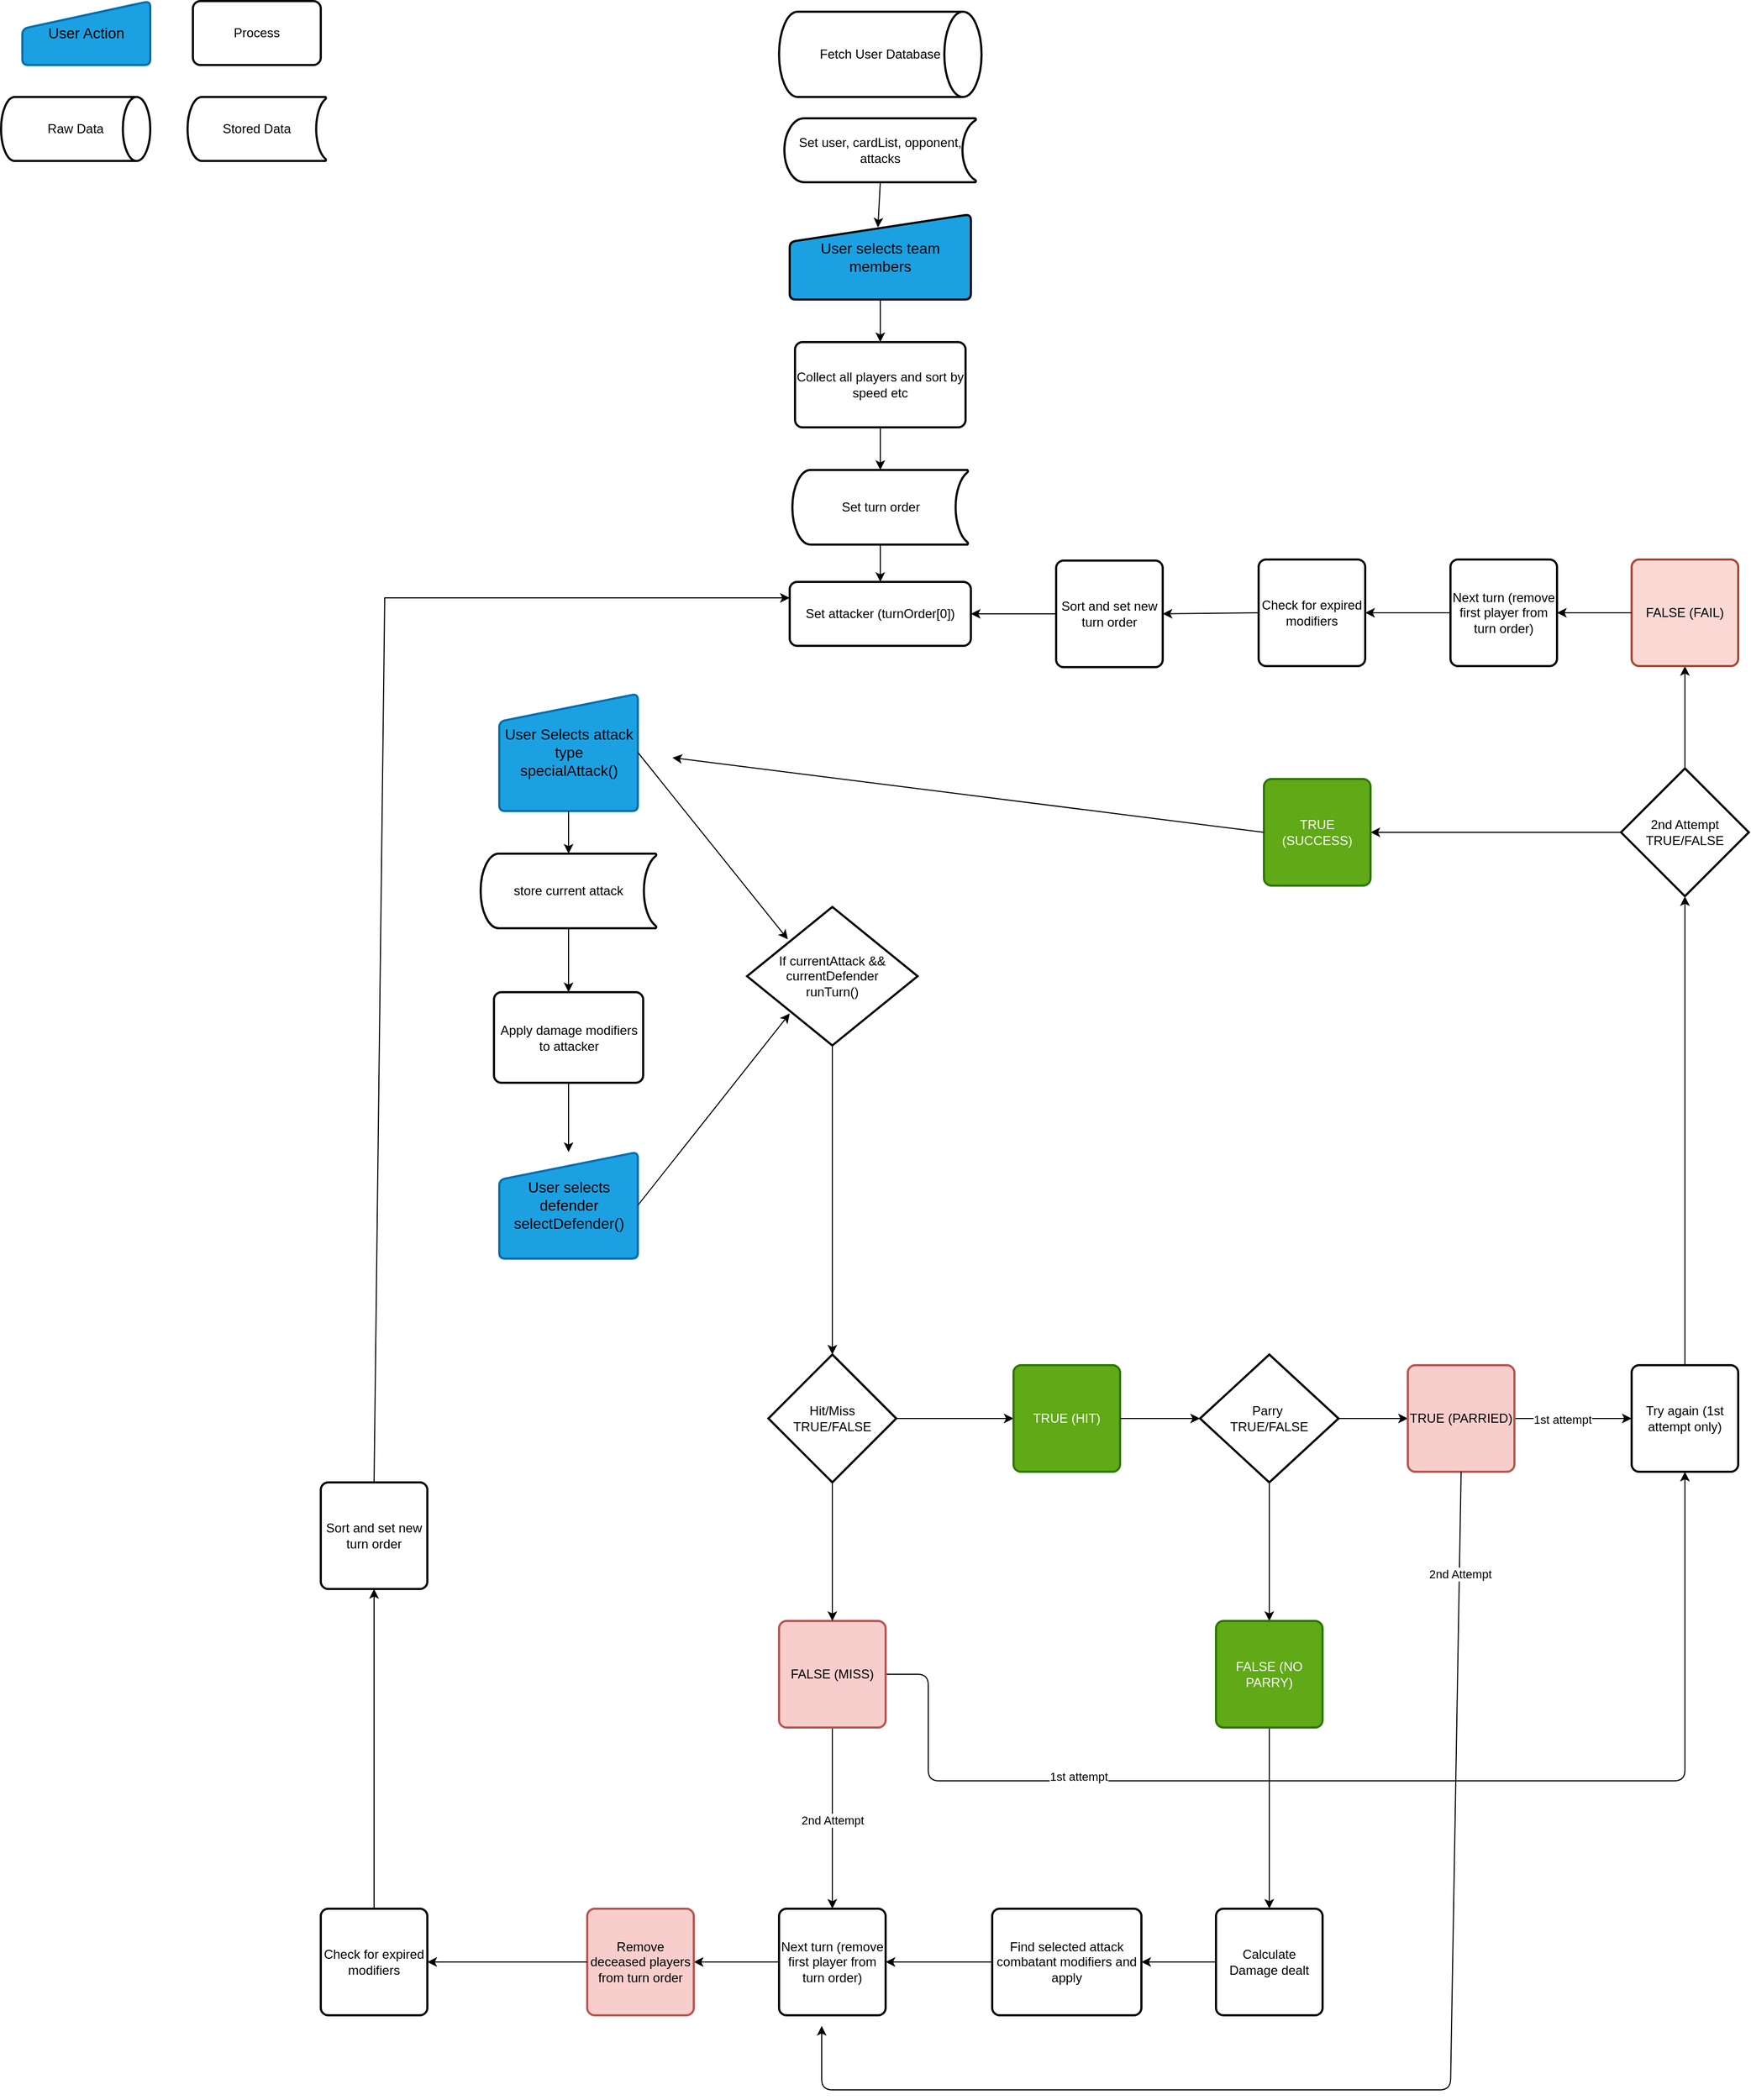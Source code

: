 <mxfile version="24.0.2" type="device">
  <diagram name="Page-1" id="LMUg8WtjK0aGx7QhJMUA">
    <mxGraphModel dx="1425" dy="839" grid="1" gridSize="10" guides="1" tooltips="1" connect="1" arrows="1" fold="1" page="1" pageScale="1" pageWidth="827" pageHeight="1169" math="0" shadow="0">
      <root>
        <mxCell id="0" />
        <mxCell id="1" parent="0" />
        <mxCell id="7B9iphoTJnbB62WHxE90-24" value="" style="endArrow=classic;html=1;rounded=1;labelBackgroundColor=none;fontColor=default;entryX=0.5;entryY=0;entryDx=0;entryDy=0;" parent="1" source="7B9iphoTJnbB62WHxE90-25" target="7B9iphoTJnbB62WHxE90-121" edge="1">
          <mxGeometry width="50" height="50" relative="1" as="geometry">
            <mxPoint x="749.46" y="360" as="sourcePoint" />
            <mxPoint x="749.38" y="422" as="targetPoint" />
          </mxGeometry>
        </mxCell>
        <mxCell id="7B9iphoTJnbB62WHxE90-25" value="User selects team members" style="html=1;strokeWidth=2;shape=manualInput;whiteSpace=wrap;rounded=1;size=26;arcSize=11;labelBackgroundColor=none;fontSize=14;fillColor=#1ba1e2;fontColor=#000000;strokeColor=#000000;" parent="1" vertex="1">
          <mxGeometry x="750" y="210" width="170" height="80" as="geometry" />
        </mxCell>
        <mxCell id="7B9iphoTJnbB62WHxE90-28" value="User Selects attack type&lt;br&gt;specialAttack()" style="html=1;strokeWidth=2;shape=manualInput;whiteSpace=wrap;rounded=1;size=26;arcSize=11;labelBackgroundColor=none;fillColor=#1ba1e2;strokeColor=#006EAF;fontColor=#000000;fontSize=14;" parent="1" vertex="1">
          <mxGeometry x="477.5" y="660" width="130" height="110" as="geometry" />
        </mxCell>
        <mxCell id="7B9iphoTJnbB62WHxE90-30" value="" style="endArrow=classic;html=1;rounded=1;entryX=0.5;entryY=0;entryDx=0;entryDy=0;exitX=0.5;exitY=1;exitDx=0;exitDy=0;labelBackgroundColor=none;fontColor=default;" parent="1" source="2P-WPIm-e7eZBFaIJRGG-25" target="7B9iphoTJnbB62WHxE90-35" edge="1">
          <mxGeometry width="50" height="50" relative="1" as="geometry">
            <mxPoint x="434.5" y="870" as="sourcePoint" />
            <mxPoint x="537.5" y="940" as="targetPoint" />
          </mxGeometry>
        </mxCell>
        <mxCell id="7B9iphoTJnbB62WHxE90-35" value="Apply damage modifiers to attacker" style="rounded=1;whiteSpace=wrap;html=1;absoluteArcSize=1;arcSize=14;strokeWidth=2;labelBackgroundColor=none;" parent="1" vertex="1">
          <mxGeometry x="472.5" y="940" width="140" height="85" as="geometry" />
        </mxCell>
        <mxCell id="7B9iphoTJnbB62WHxE90-41" value="" style="edgeStyle=orthogonalEdgeStyle;rounded=1;orthogonalLoop=1;jettySize=auto;html=1;labelBackgroundColor=none;fontColor=default;exitX=1;exitY=0.5;exitDx=0;exitDy=0;exitPerimeter=0;" parent="1" source="2P-WPIm-e7eZBFaIJRGG-10" target="7B9iphoTJnbB62WHxE90-40" edge="1">
          <mxGeometry relative="1" as="geometry">
            <mxPoint x="880" y="1340" as="sourcePoint" />
          </mxGeometry>
        </mxCell>
        <mxCell id="7B9iphoTJnbB62WHxE90-43" value="" style="edgeStyle=orthogonalEdgeStyle;rounded=1;orthogonalLoop=1;jettySize=auto;html=1;labelBackgroundColor=none;fontColor=default;" parent="1" target="7B9iphoTJnbB62WHxE90-42" edge="1">
          <mxGeometry relative="1" as="geometry">
            <mxPoint x="790" y="1530" as="sourcePoint" />
          </mxGeometry>
        </mxCell>
        <mxCell id="7B9iphoTJnbB62WHxE90-40" value="TRUE (HIT)" style="rounded=1;whiteSpace=wrap;html=1;absoluteArcSize=1;arcSize=14;strokeWidth=2;labelBackgroundColor=none;fillColor=#60a917;strokeColor=#2D7600;fontColor=#ffffff;" parent="1" vertex="1">
          <mxGeometry x="960" y="1290" width="100" height="100" as="geometry" />
        </mxCell>
        <mxCell id="7B9iphoTJnbB62WHxE90-47" value="" style="edgeStyle=orthogonalEdgeStyle;rounded=1;orthogonalLoop=1;jettySize=auto;html=1;labelBackgroundColor=none;fontColor=default;entryX=0.5;entryY=1;entryDx=0;entryDy=0;exitX=1;exitY=0.5;exitDx=0;exitDy=0;" parent="1" source="7B9iphoTJnbB62WHxE90-42" target="7B9iphoTJnbB62WHxE90-56" edge="1">
          <mxGeometry relative="1" as="geometry">
            <mxPoint x="1610" y="1720" as="targetPoint" />
            <Array as="points">
              <mxPoint x="880" y="1580" />
              <mxPoint x="880" y="1680" />
              <mxPoint x="1590" y="1680" />
            </Array>
          </mxGeometry>
        </mxCell>
        <mxCell id="7B9iphoTJnbB62WHxE90-96" value="1st attempt" style="edgeLabel;html=1;align=center;verticalAlign=middle;resizable=0;points=[];" parent="7B9iphoTJnbB62WHxE90-47" vertex="1" connectable="0">
          <mxGeometry x="-0.006" y="4" relative="1" as="geometry">
            <mxPoint x="-286" as="offset" />
          </mxGeometry>
        </mxCell>
        <mxCell id="7B9iphoTJnbB62WHxE90-61" value="" style="edgeStyle=orthogonalEdgeStyle;rounded=1;orthogonalLoop=1;jettySize=auto;html=1;labelBackgroundColor=none;fontColor=default;entryX=0.5;entryY=0;entryDx=0;entryDy=0;" parent="1" source="7B9iphoTJnbB62WHxE90-42" target="7B9iphoTJnbB62WHxE90-67" edge="1">
          <mxGeometry relative="1" as="geometry">
            <mxPoint x="610" y="1610" as="targetPoint" />
          </mxGeometry>
        </mxCell>
        <mxCell id="7B9iphoTJnbB62WHxE90-83" value="2nd Attempt" style="edgeLabel;html=1;align=center;verticalAlign=middle;resizable=0;points=[];" parent="7B9iphoTJnbB62WHxE90-61" vertex="1" connectable="0">
          <mxGeometry x="-0.277" relative="1" as="geometry">
            <mxPoint y="25" as="offset" />
          </mxGeometry>
        </mxCell>
        <mxCell id="7B9iphoTJnbB62WHxE90-42" value="FALSE (MISS)" style="rounded=1;whiteSpace=wrap;html=1;absoluteArcSize=1;arcSize=14;strokeWidth=2;labelBackgroundColor=none;fillColor=#f8cecc;strokeColor=#b85450;" parent="1" vertex="1">
          <mxGeometry x="740" y="1530" width="100" height="100" as="geometry" />
        </mxCell>
        <mxCell id="7B9iphoTJnbB62WHxE90-49" value="" style="edgeStyle=orthogonalEdgeStyle;rounded=1;orthogonalLoop=1;jettySize=auto;html=1;labelBackgroundColor=none;fontColor=default;" parent="1" source="2P-WPIm-e7eZBFaIJRGG-4" target="7B9iphoTJnbB62WHxE90-48" edge="1">
          <mxGeometry relative="1" as="geometry">
            <mxPoint x="1250" y="1340" as="sourcePoint" />
          </mxGeometry>
        </mxCell>
        <mxCell id="7B9iphoTJnbB62WHxE90-51" value="" style="edgeStyle=orthogonalEdgeStyle;rounded=1;orthogonalLoop=1;jettySize=auto;html=1;labelBackgroundColor=none;fontColor=default;" parent="1" source="2P-WPIm-e7eZBFaIJRGG-4" target="7B9iphoTJnbB62WHxE90-50" edge="1">
          <mxGeometry relative="1" as="geometry">
            <mxPoint x="1200" y="1530" as="sourcePoint" />
          </mxGeometry>
        </mxCell>
        <mxCell id="7B9iphoTJnbB62WHxE90-57" value="" style="edgeStyle=orthogonalEdgeStyle;rounded=1;orthogonalLoop=1;jettySize=auto;html=1;labelBackgroundColor=none;fontColor=default;" parent="1" source="7B9iphoTJnbB62WHxE90-48" target="7B9iphoTJnbB62WHxE90-56" edge="1">
          <mxGeometry relative="1" as="geometry" />
        </mxCell>
        <mxCell id="7B9iphoTJnbB62WHxE90-97" value="1st attempt" style="edgeLabel;html=1;align=center;verticalAlign=middle;resizable=0;points=[];" parent="7B9iphoTJnbB62WHxE90-57" vertex="1" connectable="0">
          <mxGeometry x="-0.181" y="-1" relative="1" as="geometry">
            <mxPoint as="offset" />
          </mxGeometry>
        </mxCell>
        <mxCell id="7B9iphoTJnbB62WHxE90-48" value="TRUE (PARRIED)" style="rounded=1;whiteSpace=wrap;html=1;absoluteArcSize=1;arcSize=14;strokeWidth=2;labelBackgroundColor=none;fillColor=#f8cecc;strokeColor=#b85450;" parent="1" vertex="1">
          <mxGeometry x="1330" y="1290" width="100" height="100" as="geometry" />
        </mxCell>
        <mxCell id="7B9iphoTJnbB62WHxE90-53" value="" style="edgeStyle=orthogonalEdgeStyle;rounded=1;orthogonalLoop=1;jettySize=auto;html=1;labelBackgroundColor=none;fontColor=default;entryX=0.5;entryY=0;entryDx=0;entryDy=0;" parent="1" source="7B9iphoTJnbB62WHxE90-50" target="7B9iphoTJnbB62WHxE90-52" edge="1">
          <mxGeometry relative="1" as="geometry" />
        </mxCell>
        <mxCell id="7B9iphoTJnbB62WHxE90-50" value="FALSE (NO PARRY)" style="rounded=1;whiteSpace=wrap;html=1;absoluteArcSize=1;arcSize=14;strokeWidth=2;labelBackgroundColor=none;fillColor=#60a917;strokeColor=#2D7600;fontColor=#ffffff;" parent="1" vertex="1">
          <mxGeometry x="1150" y="1530" width="100" height="100" as="geometry" />
        </mxCell>
        <mxCell id="7B9iphoTJnbB62WHxE90-59" value="" style="edgeStyle=orthogonalEdgeStyle;rounded=1;orthogonalLoop=1;jettySize=auto;html=1;labelBackgroundColor=none;fontColor=default;" parent="1" source="7B9iphoTJnbB62WHxE90-100" target="7B9iphoTJnbB62WHxE90-67" edge="1">
          <mxGeometry relative="1" as="geometry">
            <mxPoint x="960" y="1670" as="targetPoint" />
          </mxGeometry>
        </mxCell>
        <mxCell id="7B9iphoTJnbB62WHxE90-52" value="Calculate Damage dealt" style="rounded=1;whiteSpace=wrap;html=1;absoluteArcSize=1;arcSize=14;strokeWidth=2;labelBackgroundColor=none;" parent="1" vertex="1">
          <mxGeometry x="1150" y="1800" width="100" height="100" as="geometry" />
        </mxCell>
        <mxCell id="7B9iphoTJnbB62WHxE90-56" value="Try again (1st attempt only)" style="rounded=1;whiteSpace=wrap;html=1;absoluteArcSize=1;arcSize=14;strokeWidth=2;labelBackgroundColor=none;" parent="1" vertex="1">
          <mxGeometry x="1540" y="1290" width="100" height="100" as="geometry" />
        </mxCell>
        <mxCell id="7B9iphoTJnbB62WHxE90-63" value="" style="endArrow=classic;html=1;rounded=1;exitX=0.5;exitY=0;exitDx=0;exitDy=0;entryX=0.5;entryY=1;entryDx=0;entryDy=0;labelBackgroundColor=none;fontColor=default;entryPerimeter=0;" parent="1" source="7B9iphoTJnbB62WHxE90-56" target="2P-WPIm-e7eZBFaIJRGG-13" edge="1">
          <mxGeometry width="50" height="50" relative="1" as="geometry">
            <mxPoint x="850" y="1630" as="sourcePoint" />
            <mxPoint x="1590.0" y="780" as="targetPoint" />
            <Array as="points" />
          </mxGeometry>
        </mxCell>
        <mxCell id="7B9iphoTJnbB62WHxE90-70" value="" style="edgeStyle=orthogonalEdgeStyle;rounded=1;orthogonalLoop=1;jettySize=auto;html=1;labelBackgroundColor=none;fontColor=default;entryX=1;entryY=0.5;entryDx=0;entryDy=0;" parent="1" source="7B9iphoTJnbB62WHxE90-67" target="7B9iphoTJnbB62WHxE90-69" edge="1">
          <mxGeometry relative="1" as="geometry">
            <mxPoint x="700" y="1850" as="targetPoint" />
          </mxGeometry>
        </mxCell>
        <mxCell id="7B9iphoTJnbB62WHxE90-67" value="Next turn (remove first player from turn order)" style="rounded=1;whiteSpace=wrap;html=1;absoluteArcSize=1;arcSize=14;strokeWidth=2;labelBackgroundColor=none;" parent="1" vertex="1">
          <mxGeometry x="740" y="1800" width="100" height="100" as="geometry" />
        </mxCell>
        <mxCell id="7B9iphoTJnbB62WHxE90-72" value="" style="edgeStyle=orthogonalEdgeStyle;rounded=1;orthogonalLoop=1;jettySize=auto;html=1;labelBackgroundColor=none;fontColor=default;" parent="1" source="2P-WPIm-e7eZBFaIJRGG-16" target="7B9iphoTJnbB62WHxE90-71" edge="1">
          <mxGeometry relative="1" as="geometry" />
        </mxCell>
        <mxCell id="7B9iphoTJnbB62WHxE90-69" value="Remove deceased players from turn order" style="rounded=1;whiteSpace=wrap;html=1;absoluteArcSize=1;arcSize=14;strokeWidth=2;labelBackgroundColor=none;fillColor=#f8cecc;strokeColor=#b85450;" parent="1" vertex="1">
          <mxGeometry x="560" y="1800" width="100" height="100" as="geometry" />
        </mxCell>
        <mxCell id="7B9iphoTJnbB62WHxE90-71" value="Sort and set new turn order" style="rounded=1;whiteSpace=wrap;html=1;absoluteArcSize=1;arcSize=14;strokeWidth=2;labelBackgroundColor=none;" parent="1" vertex="1">
          <mxGeometry x="310" y="1400" width="100" height="100" as="geometry" />
        </mxCell>
        <mxCell id="7B9iphoTJnbB62WHxE90-77" value="" style="endArrow=classic;html=1;rounded=1;exitX=0.5;exitY=1;exitDx=0;exitDy=0;entryX=0.5;entryY=1;entryDx=0;entryDy=0;labelBackgroundColor=none;fontColor=default;" parent="1" source="7B9iphoTJnbB62WHxE90-48" edge="1">
          <mxGeometry width="50" height="50" relative="1" as="geometry">
            <mxPoint x="1370" y="1400" as="sourcePoint" />
            <mxPoint x="780" y="1910" as="targetPoint" />
            <Array as="points">
              <mxPoint x="1370" y="1970" />
              <mxPoint x="780" y="1970" />
            </Array>
          </mxGeometry>
        </mxCell>
        <mxCell id="7B9iphoTJnbB62WHxE90-82" value="2nd Attempt" style="edgeLabel;html=1;align=center;verticalAlign=middle;resizable=0;points=[];" parent="7B9iphoTJnbB62WHxE90-77" vertex="1" connectable="0">
          <mxGeometry x="-0.878" relative="1" as="geometry">
            <mxPoint y="21" as="offset" />
          </mxGeometry>
        </mxCell>
        <mxCell id="7B9iphoTJnbB62WHxE90-80" value="User Action" style="html=1;strokeWidth=2;shape=manualInput;whiteSpace=wrap;rounded=1;size=26;arcSize=11;labelBackgroundColor=none;fontSize=14;fillColor=#1ba1e2;fontColor=#000000;strokeColor=#006EAF;" parent="1" vertex="1">
          <mxGeometry x="30" y="10" width="120" height="60" as="geometry" />
        </mxCell>
        <mxCell id="7B9iphoTJnbB62WHxE90-81" value="Process" style="rounded=1;whiteSpace=wrap;html=1;absoluteArcSize=1;arcSize=14;strokeWidth=2;labelBackgroundColor=none;" parent="1" vertex="1">
          <mxGeometry x="190" y="10" width="120" height="60" as="geometry" />
        </mxCell>
        <mxCell id="7B9iphoTJnbB62WHxE90-92" value="" style="edgeStyle=orthogonalEdgeStyle;rounded=0;orthogonalLoop=1;jettySize=auto;html=1;" parent="1" edge="1">
          <mxGeometry relative="1" as="geometry">
            <mxPoint x="510" y="860.0" as="targetPoint" />
          </mxGeometry>
        </mxCell>
        <mxCell id="7B9iphoTJnbB62WHxE90-94" value="" style="edgeStyle=orthogonalEdgeStyle;rounded=0;orthogonalLoop=1;jettySize=auto;html=1;" parent="1" edge="1">
          <mxGeometry relative="1" as="geometry">
            <mxPoint x="330.0" y="810.0" as="sourcePoint" />
          </mxGeometry>
        </mxCell>
        <mxCell id="7B9iphoTJnbB62WHxE90-87" value="" style="edgeStyle=orthogonalEdgeStyle;rounded=0;orthogonalLoop=1;jettySize=auto;html=1;exitX=0.5;exitY=0;exitDx=0;exitDy=0;exitPerimeter=0;" parent="1" source="2P-WPIm-e7eZBFaIJRGG-13" target="7B9iphoTJnbB62WHxE90-86" edge="1">
          <mxGeometry relative="1" as="geometry">
            <mxPoint x="1590.0" y="680" as="sourcePoint" />
          </mxGeometry>
        </mxCell>
        <mxCell id="7B9iphoTJnbB62WHxE90-89" value="" style="edgeStyle=orthogonalEdgeStyle;rounded=0;orthogonalLoop=1;jettySize=auto;html=1;exitX=0;exitY=0.5;exitDx=0;exitDy=0;exitPerimeter=0;" parent="1" source="2P-WPIm-e7eZBFaIJRGG-13" target="7B9iphoTJnbB62WHxE90-88" edge="1">
          <mxGeometry relative="1" as="geometry">
            <mxPoint x="1535.0" y="790" as="sourcePoint" />
          </mxGeometry>
        </mxCell>
        <mxCell id="7B9iphoTJnbB62WHxE90-86" value="FALSE (FAIL)" style="rounded=1;whiteSpace=wrap;html=1;absoluteArcSize=1;arcSize=14;strokeWidth=2;labelBackgroundColor=none;fillColor=#fad9d5;strokeColor=#ae4132;" parent="1" vertex="1">
          <mxGeometry x="1540" y="534" width="100" height="100" as="geometry" />
        </mxCell>
        <mxCell id="7B9iphoTJnbB62WHxE90-88" value="TRUE (SUCCESS)" style="rounded=1;whiteSpace=wrap;html=1;absoluteArcSize=1;arcSize=14;strokeWidth=2;labelBackgroundColor=none;fillColor=#60a917;fontColor=#ffffff;strokeColor=#2D7600;" parent="1" vertex="1">
          <mxGeometry x="1195" y="740" width="100" height="100" as="geometry" />
        </mxCell>
        <mxCell id="7B9iphoTJnbB62WHxE90-102" value="Next turn (remove first player from turn order)" style="rounded=1;whiteSpace=wrap;html=1;absoluteArcSize=1;arcSize=14;strokeWidth=2;labelBackgroundColor=none;" parent="1" vertex="1">
          <mxGeometry x="1370" y="534" width="100" height="100" as="geometry" />
        </mxCell>
        <mxCell id="7B9iphoTJnbB62WHxE90-104" value="" style="endArrow=classic;html=1;rounded=0;exitX=0;exitY=0.5;exitDx=0;exitDy=0;entryX=1;entryY=0.5;entryDx=0;entryDy=0;" parent="1" source="7B9iphoTJnbB62WHxE90-86" target="7B9iphoTJnbB62WHxE90-102" edge="1">
          <mxGeometry width="50" height="50" relative="1" as="geometry">
            <mxPoint x="730" y="929" as="sourcePoint" />
            <mxPoint x="780" y="879" as="targetPoint" />
          </mxGeometry>
        </mxCell>
        <mxCell id="7B9iphoTJnbB62WHxE90-110" value="" style="endArrow=classic;html=1;rounded=0;exitX=0;exitY=0.5;exitDx=0;exitDy=0;entryX=1;entryY=0.5;entryDx=0;entryDy=0;" parent="1" source="TtwM5m7Jx-G9wSP1UyuJ-9" target="2P-WPIm-e7eZBFaIJRGG-15" edge="1">
          <mxGeometry width="50" height="50" relative="1" as="geometry">
            <mxPoint x="980" y="860" as="sourcePoint" />
            <mxPoint x="1120" y="535" as="targetPoint" />
          </mxGeometry>
        </mxCell>
        <mxCell id="7B9iphoTJnbB62WHxE90-116" value="" style="endArrow=classic;html=1;rounded=0;exitX=0.5;exitY=0;exitDx=0;exitDy=0;entryX=0;entryY=0.25;entryDx=0;entryDy=0;" parent="1" source="7B9iphoTJnbB62WHxE90-71" target="2P-WPIm-e7eZBFaIJRGG-15" edge="1">
          <mxGeometry width="50" height="50" relative="1" as="geometry">
            <mxPoint x="370" y="1980" as="sourcePoint" />
            <mxPoint x="370" y="910" as="targetPoint" />
            <Array as="points">
              <mxPoint x="370" y="570" />
            </Array>
          </mxGeometry>
        </mxCell>
        <mxCell id="7B9iphoTJnbB62WHxE90-120" value="" style="edgeStyle=orthogonalEdgeStyle;rounded=1;orthogonalLoop=1;jettySize=auto;html=1;labelBackgroundColor=none;fontColor=default;" parent="1" source="7B9iphoTJnbB62WHxE90-52" target="7B9iphoTJnbB62WHxE90-100" edge="1">
          <mxGeometry relative="1" as="geometry">
            <mxPoint x="1150" y="1850" as="sourcePoint" />
            <mxPoint x="880" y="1850" as="targetPoint" />
          </mxGeometry>
        </mxCell>
        <mxCell id="7B9iphoTJnbB62WHxE90-100" value="Find selected attack combatant modifiers and apply" style="rounded=1;whiteSpace=wrap;html=1;absoluteArcSize=1;arcSize=14;strokeWidth=2;labelBackgroundColor=none;" parent="1" vertex="1">
          <mxGeometry x="940" y="1800" width="140" height="100" as="geometry" />
        </mxCell>
        <mxCell id="7B9iphoTJnbB62WHxE90-121" value="Collect all players and sort by speed etc" style="rounded=1;whiteSpace=wrap;html=1;absoluteArcSize=1;arcSize=14;strokeWidth=2;labelBackgroundColor=none;" parent="1" vertex="1">
          <mxGeometry x="755" y="330" width="160" height="80" as="geometry" />
        </mxCell>
        <mxCell id="TtwM5m7Jx-G9wSP1UyuJ-1" value="" style="endArrow=classic;html=1;rounded=0;exitX=0.5;exitY=1;exitDx=0;exitDy=0;entryX=0.5;entryY=0;entryDx=0;entryDy=0;entryPerimeter=0;" parent="1" source="7B9iphoTJnbB62WHxE90-121" target="TtwM5m7Jx-G9wSP1UyuJ-2" edge="1">
          <mxGeometry width="50" height="50" relative="1" as="geometry">
            <mxPoint x="890" y="440" as="sourcePoint" />
            <mxPoint x="165" y="600" as="targetPoint" />
          </mxGeometry>
        </mxCell>
        <mxCell id="TtwM5m7Jx-G9wSP1UyuJ-2" value="Set turn order" style="strokeWidth=2;html=1;shape=mxgraph.flowchart.stored_data;whiteSpace=wrap;" parent="1" vertex="1">
          <mxGeometry x="752.5" y="450" width="165" height="70" as="geometry" />
        </mxCell>
        <mxCell id="TtwM5m7Jx-G9wSP1UyuJ-3" value="Fetch User Database" style="strokeWidth=2;html=1;shape=mxgraph.flowchart.direct_data;whiteSpace=wrap;" parent="1" vertex="1">
          <mxGeometry x="740" y="20" width="190" height="80" as="geometry" />
        </mxCell>
        <mxCell id="TtwM5m7Jx-G9wSP1UyuJ-4" value="Set user, cardList, opponent, attacks" style="strokeWidth=2;html=1;shape=mxgraph.flowchart.stored_data;whiteSpace=wrap;" parent="1" vertex="1">
          <mxGeometry x="745" y="120" width="180" height="60" as="geometry" />
        </mxCell>
        <mxCell id="TtwM5m7Jx-G9wSP1UyuJ-5" value="Stored Data" style="strokeWidth=2;html=1;shape=mxgraph.flowchart.stored_data;whiteSpace=wrap;" parent="1" vertex="1">
          <mxGeometry x="185" y="100" width="130" height="60" as="geometry" />
        </mxCell>
        <mxCell id="TtwM5m7Jx-G9wSP1UyuJ-6" value="Raw Data" style="strokeWidth=2;html=1;shape=mxgraph.flowchart.direct_data;whiteSpace=wrap;" parent="1" vertex="1">
          <mxGeometry x="10" y="100" width="140" height="60" as="geometry" />
        </mxCell>
        <mxCell id="TtwM5m7Jx-G9wSP1UyuJ-10" value="" style="endArrow=classic;html=1;rounded=0;exitX=0;exitY=0.5;exitDx=0;exitDy=0;entryX=1;entryY=0.5;entryDx=0;entryDy=0;" parent="1" source="2P-WPIm-e7eZBFaIJRGG-17" target="TtwM5m7Jx-G9wSP1UyuJ-9" edge="1">
          <mxGeometry width="50" height="50" relative="1" as="geometry">
            <mxPoint x="1330" y="584" as="sourcePoint" />
            <mxPoint x="1200" y="584" as="targetPoint" />
          </mxGeometry>
        </mxCell>
        <mxCell id="TtwM5m7Jx-G9wSP1UyuJ-9" value="Sort and set new turn order" style="rounded=1;whiteSpace=wrap;html=1;absoluteArcSize=1;arcSize=14;strokeWidth=2;labelBackgroundColor=none;" parent="1" vertex="1">
          <mxGeometry x="1000" y="535" width="100" height="100" as="geometry" />
        </mxCell>
        <mxCell id="2P-WPIm-e7eZBFaIJRGG-2" value="" style="endArrow=classic;html=1;rounded=0;exitX=0.5;exitY=1;exitDx=0;exitDy=0;entryX=0.5;entryY=0;entryDx=0;entryDy=0;" edge="1" parent="1" source="7B9iphoTJnbB62WHxE90-35" target="2P-WPIm-e7eZBFaIJRGG-1">
          <mxGeometry width="50" height="50" relative="1" as="geometry">
            <mxPoint x="537.5" y="1025" as="sourcePoint" />
            <mxPoint x="537.5" y="1310" as="targetPoint" />
          </mxGeometry>
        </mxCell>
        <mxCell id="2P-WPIm-e7eZBFaIJRGG-1" value="User selects defender&lt;br&gt;selectDefender()" style="html=1;strokeWidth=2;shape=manualInput;whiteSpace=wrap;rounded=1;size=26;arcSize=11;labelBackgroundColor=none;fontSize=14;fillColor=#1ba1e2;fontColor=#000000;strokeColor=#006EAF;" vertex="1" parent="1">
          <mxGeometry x="477.5" y="1090" width="130" height="100" as="geometry" />
        </mxCell>
        <mxCell id="2P-WPIm-e7eZBFaIJRGG-4" value="Parry&amp;nbsp;&lt;br&gt;TRUE/FALSE" style="strokeWidth=2;html=1;shape=mxgraph.flowchart.decision;whiteSpace=wrap;" vertex="1" parent="1">
          <mxGeometry x="1135" y="1280" width="130" height="120" as="geometry" />
        </mxCell>
        <mxCell id="2P-WPIm-e7eZBFaIJRGG-8" value="" style="endArrow=classic;html=1;rounded=0;exitX=1;exitY=0.5;exitDx=0;exitDy=0;entryX=0;entryY=0.5;entryDx=0;entryDy=0;entryPerimeter=0;" edge="1" parent="1" source="7B9iphoTJnbB62WHxE90-40" target="2P-WPIm-e7eZBFaIJRGG-4">
          <mxGeometry width="50" height="50" relative="1" as="geometry">
            <mxPoint x="1050" y="1480" as="sourcePoint" />
            <mxPoint x="1100" y="1430" as="targetPoint" />
          </mxGeometry>
        </mxCell>
        <mxCell id="2P-WPIm-e7eZBFaIJRGG-11" value="" style="edgeStyle=orthogonalEdgeStyle;rounded=0;orthogonalLoop=1;jettySize=auto;html=1;exitX=0.5;exitY=1;exitDx=0;exitDy=0;exitPerimeter=0;" edge="1" parent="1" source="2P-WPIm-e7eZBFaIJRGG-10" target="7B9iphoTJnbB62WHxE90-42">
          <mxGeometry relative="1" as="geometry" />
        </mxCell>
        <mxCell id="2P-WPIm-e7eZBFaIJRGG-10" value="Hit/Miss&lt;br&gt;TRUE/FALSE" style="strokeWidth=2;html=1;shape=mxgraph.flowchart.decision;whiteSpace=wrap;" vertex="1" parent="1">
          <mxGeometry x="730" y="1280" width="120" height="120" as="geometry" />
        </mxCell>
        <mxCell id="2P-WPIm-e7eZBFaIJRGG-13" value="2nd Attempt TRUE/FALSE" style="strokeWidth=2;html=1;shape=mxgraph.flowchart.decision;whiteSpace=wrap;" vertex="1" parent="1">
          <mxGeometry x="1530" y="730" width="120" height="120" as="geometry" />
        </mxCell>
        <mxCell id="2P-WPIm-e7eZBFaIJRGG-15" value="Set attacker (turnOrder[0])" style="rounded=1;whiteSpace=wrap;html=1;absoluteArcSize=1;arcSize=14;strokeWidth=2;labelBackgroundColor=none;" vertex="1" parent="1">
          <mxGeometry x="750" y="555" width="170" height="60" as="geometry" />
        </mxCell>
        <mxCell id="2P-WPIm-e7eZBFaIJRGG-20" value="" style="endArrow=classic;html=1;rounded=0;exitX=0.5;exitY=1;exitDx=0;exitDy=0;entryX=0.5;entryY=0;entryDx=0;entryDy=0;exitPerimeter=0;" edge="1" parent="1" source="TtwM5m7Jx-G9wSP1UyuJ-2" target="2P-WPIm-e7eZBFaIJRGG-15">
          <mxGeometry width="50" height="50" relative="1" as="geometry">
            <mxPoint x="860" y="505" as="sourcePoint" />
            <mxPoint x="860" y="555" as="targetPoint" />
          </mxGeometry>
        </mxCell>
        <mxCell id="2P-WPIm-e7eZBFaIJRGG-21" value="" style="endArrow=classic;html=1;rounded=0;exitX=0.5;exitY=1;exitDx=0;exitDy=0;entryX=0.487;entryY=0.155;entryDx=0;entryDy=0;entryPerimeter=0;exitPerimeter=0;" edge="1" parent="1" source="TtwM5m7Jx-G9wSP1UyuJ-4" target="7B9iphoTJnbB62WHxE90-25">
          <mxGeometry width="50" height="50" relative="1" as="geometry">
            <mxPoint x="834.64" y="180" as="sourcePoint" />
            <mxPoint x="834.64" y="230" as="targetPoint" />
          </mxGeometry>
        </mxCell>
        <mxCell id="2P-WPIm-e7eZBFaIJRGG-22" value="" style="edgeStyle=orthogonalEdgeStyle;rounded=1;orthogonalLoop=1;jettySize=auto;html=1;labelBackgroundColor=none;fontColor=default;" edge="1" parent="1" source="7B9iphoTJnbB62WHxE90-69" target="2P-WPIm-e7eZBFaIJRGG-16">
          <mxGeometry relative="1" as="geometry">
            <mxPoint x="560" y="1850" as="sourcePoint" />
            <mxPoint x="360" y="1500" as="targetPoint" />
          </mxGeometry>
        </mxCell>
        <mxCell id="2P-WPIm-e7eZBFaIJRGG-16" value="Check for expired modifiers" style="rounded=1;whiteSpace=wrap;html=1;absoluteArcSize=1;arcSize=14;strokeWidth=2;labelBackgroundColor=none;" vertex="1" parent="1">
          <mxGeometry x="310" y="1800" width="100" height="100" as="geometry" />
        </mxCell>
        <mxCell id="2P-WPIm-e7eZBFaIJRGG-23" value="" style="endArrow=classic;html=1;rounded=0;exitX=0;exitY=0.5;exitDx=0;exitDy=0;entryX=1;entryY=0.5;entryDx=0;entryDy=0;" edge="1" parent="1" source="7B9iphoTJnbB62WHxE90-102" target="2P-WPIm-e7eZBFaIJRGG-17">
          <mxGeometry width="50" height="50" relative="1" as="geometry">
            <mxPoint x="1370" y="584" as="sourcePoint" />
            <mxPoint x="1100" y="585" as="targetPoint" />
          </mxGeometry>
        </mxCell>
        <mxCell id="2P-WPIm-e7eZBFaIJRGG-17" value="Check for expired modifiers" style="rounded=1;whiteSpace=wrap;html=1;absoluteArcSize=1;arcSize=14;strokeWidth=2;labelBackgroundColor=none;" vertex="1" parent="1">
          <mxGeometry x="1190" y="534" width="100" height="100" as="geometry" />
        </mxCell>
        <mxCell id="2P-WPIm-e7eZBFaIJRGG-26" value="" style="endArrow=classic;html=1;rounded=1;entryX=0.5;entryY=0;entryDx=0;entryDy=0;exitX=0.5;exitY=1;exitDx=0;exitDy=0;labelBackgroundColor=none;fontColor=default;" edge="1" parent="1" source="7B9iphoTJnbB62WHxE90-28" target="2P-WPIm-e7eZBFaIJRGG-25">
          <mxGeometry width="50" height="50" relative="1" as="geometry">
            <mxPoint x="542.5" y="770" as="sourcePoint" />
            <mxPoint x="542.5" y="940" as="targetPoint" />
          </mxGeometry>
        </mxCell>
        <mxCell id="2P-WPIm-e7eZBFaIJRGG-25" value="store current attack" style="strokeWidth=2;html=1;shape=mxgraph.flowchart.stored_data;whiteSpace=wrap;" vertex="1" parent="1">
          <mxGeometry x="460" y="810" width="165" height="70" as="geometry" />
        </mxCell>
        <mxCell id="2P-WPIm-e7eZBFaIJRGG-27" value="If currentAttack &amp;amp;&amp;amp; currentDefender&lt;br&gt;runTurn()" style="strokeWidth=2;html=1;shape=mxgraph.flowchart.decision;whiteSpace=wrap;" vertex="1" parent="1">
          <mxGeometry x="710" y="860" width="160" height="130" as="geometry" />
        </mxCell>
        <mxCell id="2P-WPIm-e7eZBFaIJRGG-28" value="" style="endArrow=classic;html=1;rounded=0;exitX=1;exitY=0.5;exitDx=0;exitDy=0;entryX=0.239;entryY=0.234;entryDx=0;entryDy=0;entryPerimeter=0;" edge="1" parent="1" source="7B9iphoTJnbB62WHxE90-28" target="2P-WPIm-e7eZBFaIJRGG-27">
          <mxGeometry width="50" height="50" relative="1" as="geometry">
            <mxPoint x="530" y="810" as="sourcePoint" />
            <mxPoint x="580" y="760" as="targetPoint" />
          </mxGeometry>
        </mxCell>
        <mxCell id="2P-WPIm-e7eZBFaIJRGG-30" value="" style="endArrow=classic;html=1;rounded=0;exitX=1;exitY=0.5;exitDx=0;exitDy=0;entryX=0.25;entryY=0.769;entryDx=0;entryDy=0;entryPerimeter=0;" edge="1" parent="1" source="2P-WPIm-e7eZBFaIJRGG-1" target="2P-WPIm-e7eZBFaIJRGG-27">
          <mxGeometry width="50" height="50" relative="1" as="geometry">
            <mxPoint x="218" y="575" as="sourcePoint" />
            <mxPoint x="408" y="780" as="targetPoint" />
          </mxGeometry>
        </mxCell>
        <mxCell id="2P-WPIm-e7eZBFaIJRGG-31" value="" style="endArrow=classic;html=1;rounded=0;exitX=0.5;exitY=1;exitDx=0;exitDy=0;exitPerimeter=0;entryX=0.5;entryY=0;entryDx=0;entryDy=0;entryPerimeter=0;" edge="1" parent="1" source="2P-WPIm-e7eZBFaIJRGG-27" target="2P-WPIm-e7eZBFaIJRGG-10">
          <mxGeometry width="50" height="50" relative="1" as="geometry">
            <mxPoint x="800" y="1050" as="sourcePoint" />
            <mxPoint x="850" y="1000" as="targetPoint" />
          </mxGeometry>
        </mxCell>
        <mxCell id="2P-WPIm-e7eZBFaIJRGG-33" value="" style="endArrow=classic;html=1;rounded=0;exitX=0;exitY=0.5;exitDx=0;exitDy=0;" edge="1" parent="1" source="7B9iphoTJnbB62WHxE90-88">
          <mxGeometry width="50" height="50" relative="1" as="geometry">
            <mxPoint x="1020" y="870" as="sourcePoint" />
            <mxPoint x="640" y="720" as="targetPoint" />
          </mxGeometry>
        </mxCell>
      </root>
    </mxGraphModel>
  </diagram>
</mxfile>
